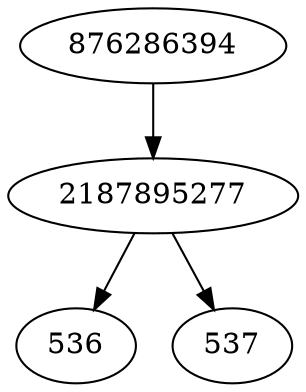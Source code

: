 strict digraph  {
536;
537;
876286394;
2187895277;
876286394 -> 2187895277;
2187895277 -> 537;
2187895277 -> 536;
}
